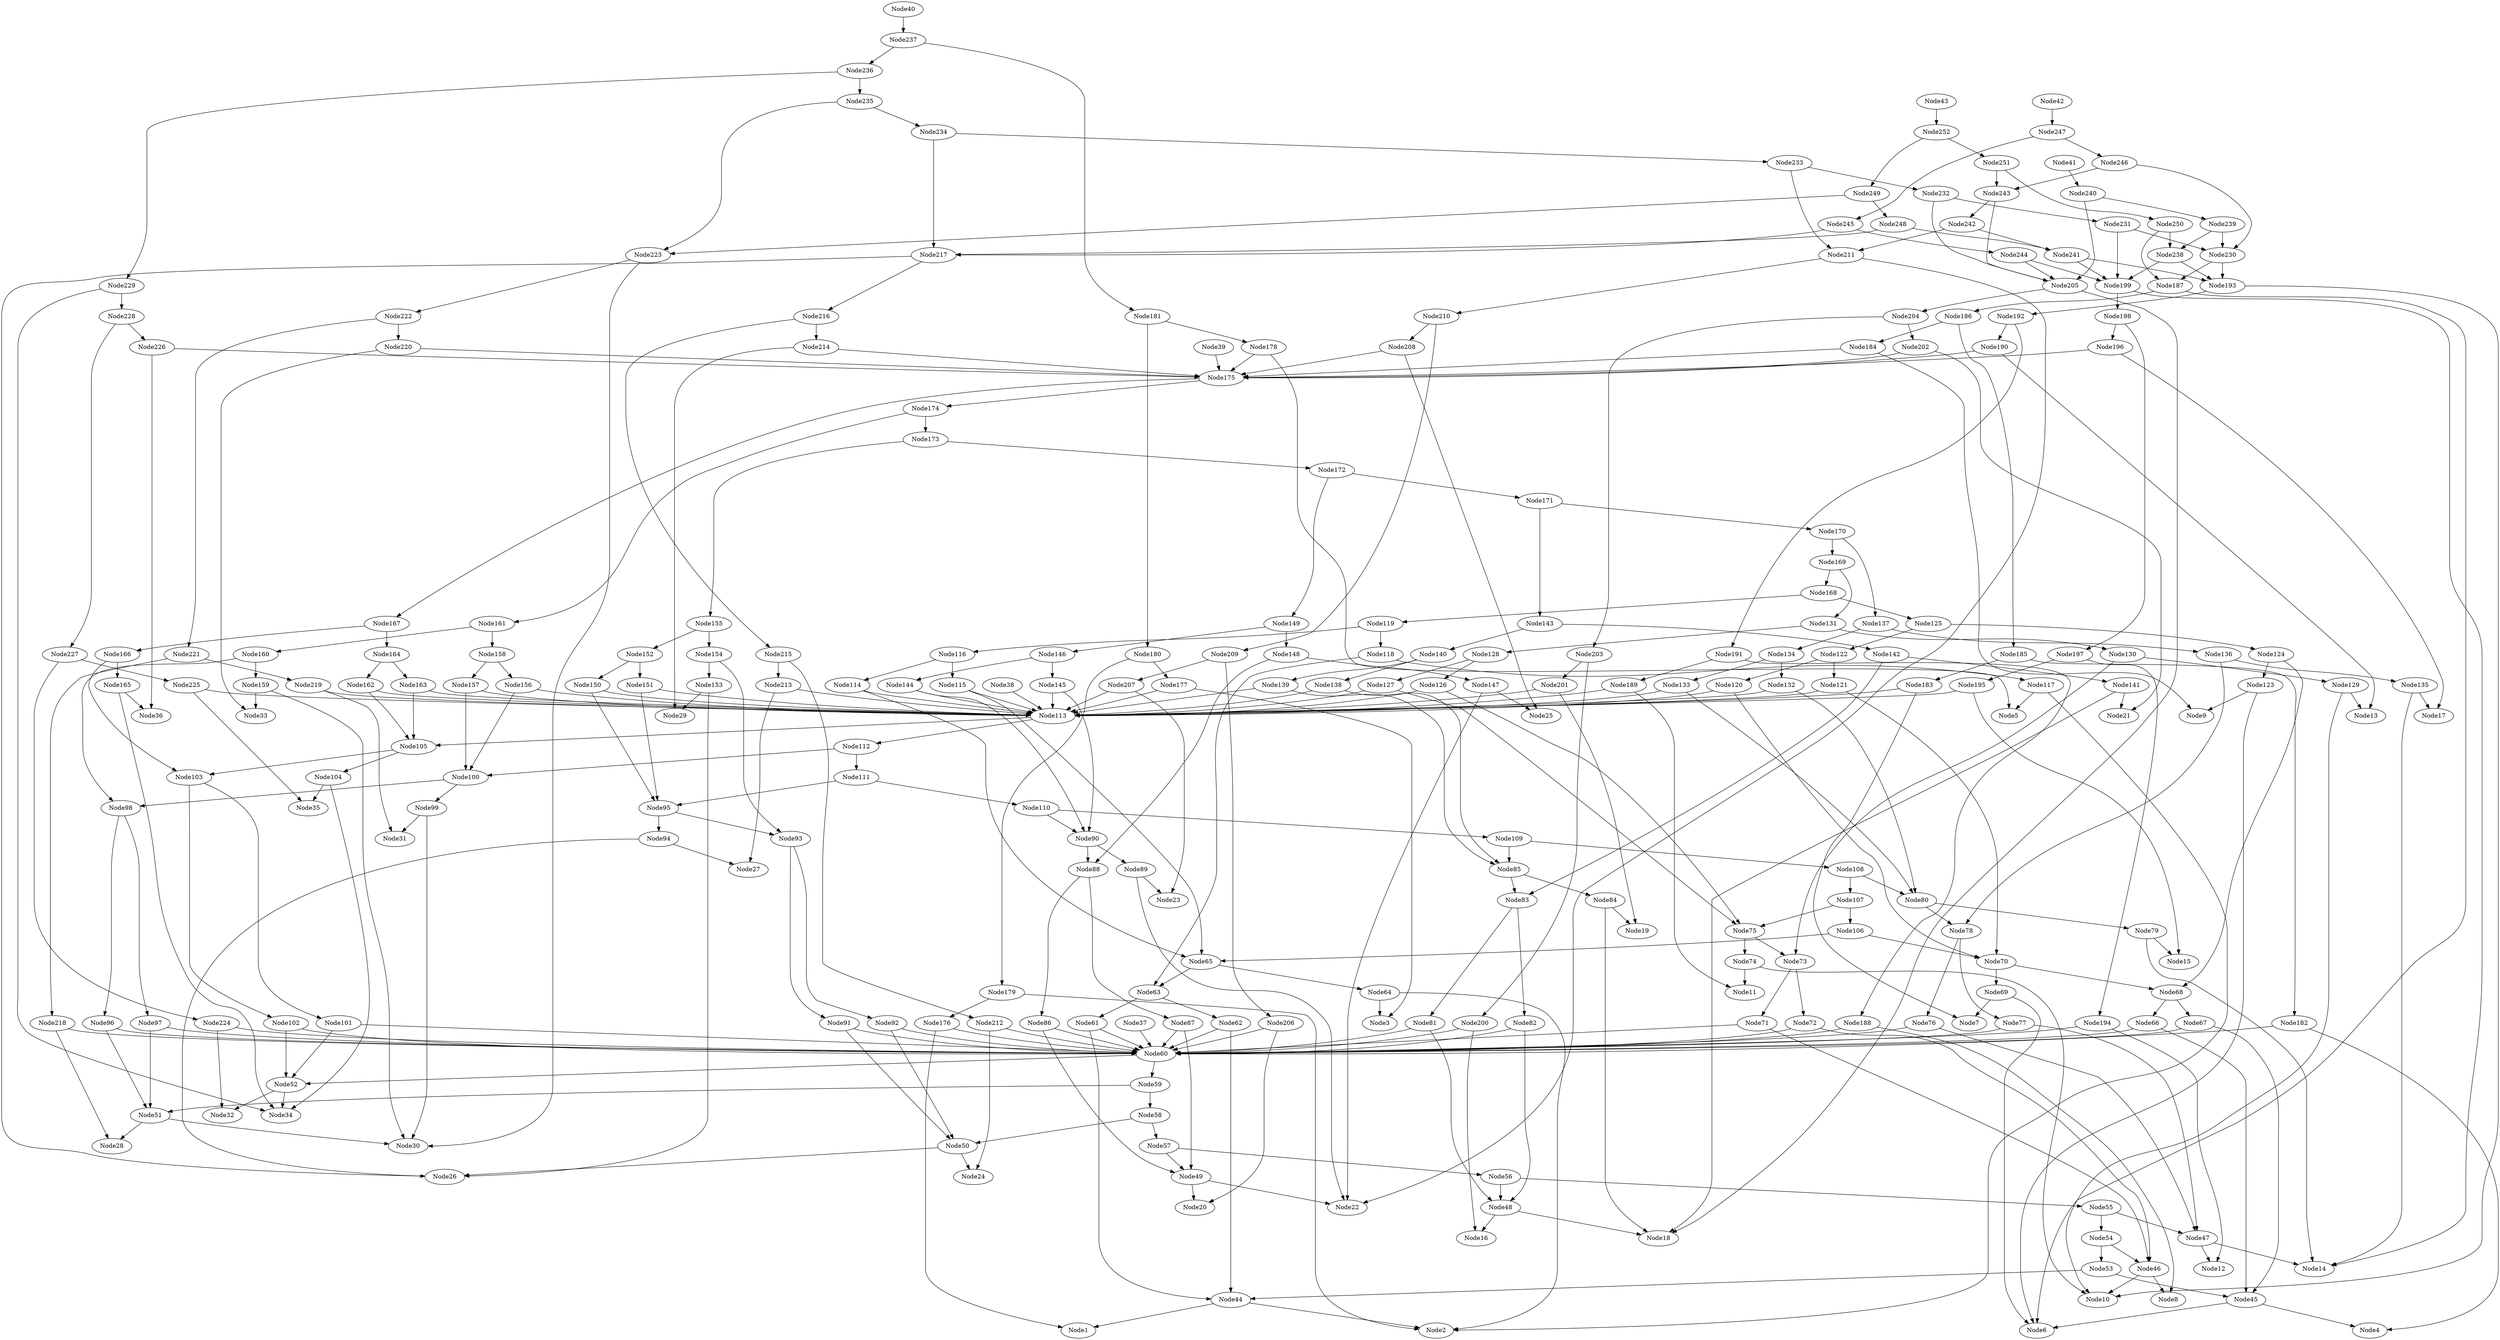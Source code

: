 # Network structure generated by ABC

digraph network {

Node37 -> Node60 [style = solid];
Node38 -> Node113 [style = solid];
Node39 -> Node175 [style = solid];
Node40 -> Node237 [style = solid];
Node41 -> Node240 [style = solid];
Node42 -> Node247 [style = solid];
Node43 -> Node252 [style = solid];
Node44 -> Node1 [style = solid];
Node44 -> Node2 [style = solid];
Node45 -> Node4 [style = solid];
Node45 -> Node6 [style = solid];
Node46 -> Node8 [style = solid];
Node46 -> Node10 [style = solid];
Node47 -> Node12 [style = solid];
Node47 -> Node14 [style = solid];
Node48 -> Node16 [style = solid];
Node48 -> Node18 [style = solid];
Node49 -> Node20 [style = solid];
Node49 -> Node22 [style = solid];
Node50 -> Node24 [style = solid];
Node50 -> Node26 [style = solid];
Node51 -> Node28 [style = solid];
Node51 -> Node30 [style = solid];
Node52 -> Node32 [style = solid];
Node52 -> Node34 [style = solid];
Node53 -> Node44 [style = solid];
Node53 -> Node45 [style = solid];
Node54 -> Node46 [style = solid];
Node54 -> Node53 [style = solid];
Node55 -> Node47 [style = solid];
Node55 -> Node54 [style = solid];
Node56 -> Node48 [style = solid];
Node56 -> Node55 [style = solid];
Node57 -> Node49 [style = solid];
Node57 -> Node56 [style = solid];
Node58 -> Node50 [style = solid];
Node58 -> Node57 [style = solid];
Node59 -> Node51 [style = solid];
Node59 -> Node58 [style = solid];
Node60 -> Node52 [style = solid];
Node60 -> Node59 [style = solid];
Node61 -> Node44 [style = solid];
Node61 -> Node60 [style = solid];
Node62 -> Node44 [style = solid];
Node62 -> Node60 [style = solid];
Node63 -> Node61 [style = solid];
Node63 -> Node62 [style = solid];
Node64 -> Node2 [style = solid];
Node64 -> Node3 [style = solid];
Node65 -> Node63 [style = solid];
Node65 -> Node64 [style = solid];
Node66 -> Node45 [style = solid];
Node66 -> Node60 [style = solid];
Node67 -> Node45 [style = solid];
Node67 -> Node60 [style = solid];
Node68 -> Node66 [style = solid];
Node68 -> Node67 [style = solid];
Node69 -> Node6 [style = solid];
Node69 -> Node7 [style = solid];
Node70 -> Node68 [style = solid];
Node70 -> Node69 [style = solid];
Node71 -> Node46 [style = solid];
Node71 -> Node60 [style = solid];
Node72 -> Node46 [style = solid];
Node72 -> Node60 [style = solid];
Node73 -> Node71 [style = solid];
Node73 -> Node72 [style = solid];
Node74 -> Node10 [style = solid];
Node74 -> Node11 [style = solid];
Node75 -> Node73 [style = solid];
Node75 -> Node74 [style = solid];
Node76 -> Node47 [style = solid];
Node76 -> Node60 [style = solid];
Node77 -> Node47 [style = solid];
Node77 -> Node60 [style = solid];
Node78 -> Node76 [style = solid];
Node78 -> Node77 [style = solid];
Node79 -> Node14 [style = solid];
Node79 -> Node15 [style = solid];
Node80 -> Node78 [style = solid];
Node80 -> Node79 [style = solid];
Node81 -> Node48 [style = solid];
Node81 -> Node60 [style = solid];
Node82 -> Node48 [style = solid];
Node82 -> Node60 [style = solid];
Node83 -> Node81 [style = solid];
Node83 -> Node82 [style = solid];
Node84 -> Node18 [style = solid];
Node84 -> Node19 [style = solid];
Node85 -> Node83 [style = solid];
Node85 -> Node84 [style = solid];
Node86 -> Node49 [style = solid];
Node86 -> Node60 [style = solid];
Node87 -> Node49 [style = solid];
Node87 -> Node60 [style = solid];
Node88 -> Node86 [style = solid];
Node88 -> Node87 [style = solid];
Node89 -> Node22 [style = solid];
Node89 -> Node23 [style = solid];
Node90 -> Node88 [style = solid];
Node90 -> Node89 [style = solid];
Node91 -> Node50 [style = solid];
Node91 -> Node60 [style = solid];
Node92 -> Node50 [style = solid];
Node92 -> Node60 [style = solid];
Node93 -> Node91 [style = solid];
Node93 -> Node92 [style = solid];
Node94 -> Node26 [style = solid];
Node94 -> Node27 [style = solid];
Node95 -> Node93 [style = solid];
Node95 -> Node94 [style = solid];
Node96 -> Node51 [style = solid];
Node96 -> Node60 [style = solid];
Node97 -> Node51 [style = solid];
Node97 -> Node60 [style = solid];
Node98 -> Node96 [style = solid];
Node98 -> Node97 [style = solid];
Node99 -> Node30 [style = solid];
Node99 -> Node31 [style = solid];
Node100 -> Node98 [style = solid];
Node100 -> Node99 [style = solid];
Node101 -> Node52 [style = solid];
Node101 -> Node60 [style = solid];
Node102 -> Node52 [style = solid];
Node102 -> Node60 [style = solid];
Node103 -> Node101 [style = solid];
Node103 -> Node102 [style = solid];
Node104 -> Node34 [style = solid];
Node104 -> Node35 [style = solid];
Node105 -> Node103 [style = solid];
Node105 -> Node104 [style = solid];
Node106 -> Node65 [style = solid];
Node106 -> Node70 [style = solid];
Node107 -> Node75 [style = solid];
Node107 -> Node106 [style = solid];
Node108 -> Node80 [style = solid];
Node108 -> Node107 [style = solid];
Node109 -> Node85 [style = solid];
Node109 -> Node108 [style = solid];
Node110 -> Node90 [style = solid];
Node110 -> Node109 [style = solid];
Node111 -> Node95 [style = solid];
Node111 -> Node110 [style = solid];
Node112 -> Node100 [style = solid];
Node112 -> Node111 [style = solid];
Node113 -> Node105 [style = solid];
Node113 -> Node112 [style = solid];
Node114 -> Node65 [style = solid];
Node114 -> Node113 [style = solid];
Node115 -> Node65 [style = solid];
Node115 -> Node113 [style = solid];
Node116 -> Node114 [style = solid];
Node116 -> Node115 [style = solid];
Node117 -> Node2 [style = solid];
Node117 -> Node5 [style = solid];
Node118 -> Node63 [style = solid];
Node118 -> Node117 [style = solid];
Node119 -> Node116 [style = solid];
Node119 -> Node118 [style = solid];
Node120 -> Node70 [style = solid];
Node120 -> Node113 [style = solid];
Node121 -> Node70 [style = solid];
Node121 -> Node113 [style = solid];
Node122 -> Node120 [style = solid];
Node122 -> Node121 [style = solid];
Node123 -> Node6 [style = solid];
Node123 -> Node9 [style = solid];
Node124 -> Node68 [style = solid];
Node124 -> Node123 [style = solid];
Node125 -> Node122 [style = solid];
Node125 -> Node124 [style = solid];
Node126 -> Node75 [style = solid];
Node126 -> Node113 [style = solid];
Node127 -> Node75 [style = solid];
Node127 -> Node113 [style = solid];
Node128 -> Node126 [style = solid];
Node128 -> Node127 [style = solid];
Node129 -> Node10 [style = solid];
Node129 -> Node13 [style = solid];
Node130 -> Node73 [style = solid];
Node130 -> Node129 [style = solid];
Node131 -> Node128 [style = solid];
Node131 -> Node130 [style = solid];
Node132 -> Node80 [style = solid];
Node132 -> Node113 [style = solid];
Node133 -> Node80 [style = solid];
Node133 -> Node113 [style = solid];
Node134 -> Node132 [style = solid];
Node134 -> Node133 [style = solid];
Node135 -> Node14 [style = solid];
Node135 -> Node17 [style = solid];
Node136 -> Node78 [style = solid];
Node136 -> Node135 [style = solid];
Node137 -> Node134 [style = solid];
Node137 -> Node136 [style = solid];
Node138 -> Node85 [style = solid];
Node138 -> Node113 [style = solid];
Node139 -> Node85 [style = solid];
Node139 -> Node113 [style = solid];
Node140 -> Node138 [style = solid];
Node140 -> Node139 [style = solid];
Node141 -> Node18 [style = solid];
Node141 -> Node21 [style = solid];
Node142 -> Node83 [style = solid];
Node142 -> Node141 [style = solid];
Node143 -> Node140 [style = solid];
Node143 -> Node142 [style = solid];
Node144 -> Node90 [style = solid];
Node144 -> Node113 [style = solid];
Node145 -> Node90 [style = solid];
Node145 -> Node113 [style = solid];
Node146 -> Node144 [style = solid];
Node146 -> Node145 [style = solid];
Node147 -> Node22 [style = solid];
Node147 -> Node25 [style = solid];
Node148 -> Node88 [style = solid];
Node148 -> Node147 [style = solid];
Node149 -> Node146 [style = solid];
Node149 -> Node148 [style = solid];
Node150 -> Node95 [style = solid];
Node150 -> Node113 [style = solid];
Node151 -> Node95 [style = solid];
Node151 -> Node113 [style = solid];
Node152 -> Node150 [style = solid];
Node152 -> Node151 [style = solid];
Node153 -> Node26 [style = solid];
Node153 -> Node29 [style = solid];
Node154 -> Node93 [style = solid];
Node154 -> Node153 [style = solid];
Node155 -> Node152 [style = solid];
Node155 -> Node154 [style = solid];
Node156 -> Node100 [style = solid];
Node156 -> Node113 [style = solid];
Node157 -> Node100 [style = solid];
Node157 -> Node113 [style = solid];
Node158 -> Node156 [style = solid];
Node158 -> Node157 [style = solid];
Node159 -> Node30 [style = solid];
Node159 -> Node33 [style = solid];
Node160 -> Node98 [style = solid];
Node160 -> Node159 [style = solid];
Node161 -> Node158 [style = solid];
Node161 -> Node160 [style = solid];
Node162 -> Node105 [style = solid];
Node162 -> Node113 [style = solid];
Node163 -> Node105 [style = solid];
Node163 -> Node113 [style = solid];
Node164 -> Node162 [style = solid];
Node164 -> Node163 [style = solid];
Node165 -> Node34 [style = solid];
Node165 -> Node36 [style = solid];
Node166 -> Node103 [style = solid];
Node166 -> Node165 [style = solid];
Node167 -> Node164 [style = solid];
Node167 -> Node166 [style = solid];
Node168 -> Node119 [style = solid];
Node168 -> Node125 [style = solid];
Node169 -> Node131 [style = solid];
Node169 -> Node168 [style = solid];
Node170 -> Node137 [style = solid];
Node170 -> Node169 [style = solid];
Node171 -> Node143 [style = solid];
Node171 -> Node170 [style = solid];
Node172 -> Node149 [style = solid];
Node172 -> Node171 [style = solid];
Node173 -> Node155 [style = solid];
Node173 -> Node172 [style = solid];
Node174 -> Node161 [style = solid];
Node174 -> Node173 [style = solid];
Node175 -> Node167 [style = solid];
Node175 -> Node174 [style = solid];
Node176 -> Node1 [style = solid];
Node176 -> Node60 [style = solid];
Node177 -> Node3 [style = solid];
Node177 -> Node113 [style = solid];
Node178 -> Node5 [style = solid];
Node178 -> Node175 [style = solid];
Node179 -> Node2 [style = solid];
Node179 -> Node176 [style = solid];
Node180 -> Node177 [style = solid];
Node180 -> Node179 [style = solid];
Node181 -> Node178 [style = solid];
Node181 -> Node180 [style = solid];
Node182 -> Node4 [style = solid];
Node182 -> Node60 [style = solid];
Node183 -> Node7 [style = solid];
Node183 -> Node113 [style = solid];
Node184 -> Node9 [style = solid];
Node184 -> Node175 [style = solid];
Node185 -> Node182 [style = solid];
Node185 -> Node183 [style = solid];
Node186 -> Node184 [style = solid];
Node186 -> Node185 [style = solid];
Node187 -> Node6 [style = solid];
Node187 -> Node186 [style = solid];
Node188 -> Node8 [style = solid];
Node188 -> Node60 [style = solid];
Node189 -> Node11 [style = solid];
Node189 -> Node113 [style = solid];
Node190 -> Node13 [style = solid];
Node190 -> Node175 [style = solid];
Node191 -> Node188 [style = solid];
Node191 -> Node189 [style = solid];
Node192 -> Node190 [style = solid];
Node192 -> Node191 [style = solid];
Node193 -> Node10 [style = solid];
Node193 -> Node192 [style = solid];
Node194 -> Node12 [style = solid];
Node194 -> Node60 [style = solid];
Node195 -> Node15 [style = solid];
Node195 -> Node113 [style = solid];
Node196 -> Node17 [style = solid];
Node196 -> Node175 [style = solid];
Node197 -> Node194 [style = solid];
Node197 -> Node195 [style = solid];
Node198 -> Node196 [style = solid];
Node198 -> Node197 [style = solid];
Node199 -> Node14 [style = solid];
Node199 -> Node198 [style = solid];
Node200 -> Node16 [style = solid];
Node200 -> Node60 [style = solid];
Node201 -> Node19 [style = solid];
Node201 -> Node113 [style = solid];
Node202 -> Node21 [style = solid];
Node202 -> Node175 [style = solid];
Node203 -> Node200 [style = solid];
Node203 -> Node201 [style = solid];
Node204 -> Node202 [style = solid];
Node204 -> Node203 [style = solid];
Node205 -> Node18 [style = solid];
Node205 -> Node204 [style = solid];
Node206 -> Node20 [style = solid];
Node206 -> Node60 [style = solid];
Node207 -> Node23 [style = solid];
Node207 -> Node113 [style = solid];
Node208 -> Node25 [style = solid];
Node208 -> Node175 [style = solid];
Node209 -> Node206 [style = solid];
Node209 -> Node207 [style = solid];
Node210 -> Node208 [style = solid];
Node210 -> Node209 [style = solid];
Node211 -> Node22 [style = solid];
Node211 -> Node210 [style = solid];
Node212 -> Node24 [style = solid];
Node212 -> Node60 [style = solid];
Node213 -> Node27 [style = solid];
Node213 -> Node113 [style = solid];
Node214 -> Node29 [style = solid];
Node214 -> Node175 [style = solid];
Node215 -> Node212 [style = solid];
Node215 -> Node213 [style = solid];
Node216 -> Node214 [style = solid];
Node216 -> Node215 [style = solid];
Node217 -> Node26 [style = solid];
Node217 -> Node216 [style = solid];
Node218 -> Node28 [style = solid];
Node218 -> Node60 [style = solid];
Node219 -> Node31 [style = solid];
Node219 -> Node113 [style = solid];
Node220 -> Node33 [style = solid];
Node220 -> Node175 [style = solid];
Node221 -> Node218 [style = solid];
Node221 -> Node219 [style = solid];
Node222 -> Node220 [style = solid];
Node222 -> Node221 [style = solid];
Node223 -> Node30 [style = solid];
Node223 -> Node222 [style = solid];
Node224 -> Node32 [style = solid];
Node224 -> Node60 [style = solid];
Node225 -> Node35 [style = solid];
Node225 -> Node113 [style = solid];
Node226 -> Node36 [style = solid];
Node226 -> Node175 [style = solid];
Node227 -> Node224 [style = solid];
Node227 -> Node225 [style = solid];
Node228 -> Node226 [style = solid];
Node228 -> Node227 [style = solid];
Node229 -> Node34 [style = solid];
Node229 -> Node228 [style = solid];
Node230 -> Node187 [style = solid];
Node230 -> Node193 [style = solid];
Node231 -> Node199 [style = solid];
Node231 -> Node230 [style = solid];
Node232 -> Node205 [style = solid];
Node232 -> Node231 [style = solid];
Node233 -> Node211 [style = solid];
Node233 -> Node232 [style = solid];
Node234 -> Node217 [style = solid];
Node234 -> Node233 [style = solid];
Node235 -> Node223 [style = solid];
Node235 -> Node234 [style = solid];
Node236 -> Node229 [style = solid];
Node236 -> Node235 [style = solid];
Node237 -> Node181 [style = solid];
Node237 -> Node236 [style = solid];
Node238 -> Node193 [style = solid];
Node238 -> Node199 [style = solid];
Node239 -> Node230 [style = solid];
Node239 -> Node238 [style = solid];
Node240 -> Node205 [style = solid];
Node240 -> Node239 [style = solid];
Node241 -> Node193 [style = solid];
Node241 -> Node199 [style = solid];
Node242 -> Node211 [style = solid];
Node242 -> Node241 [style = solid];
Node243 -> Node205 [style = solid];
Node243 -> Node242 [style = solid];
Node244 -> Node199 [style = solid];
Node244 -> Node205 [style = solid];
Node245 -> Node217 [style = solid];
Node245 -> Node244 [style = solid];
Node246 -> Node230 [style = solid];
Node246 -> Node243 [style = solid];
Node247 -> Node245 [style = solid];
Node247 -> Node246 [style = solid];
Node248 -> Node217 [style = solid];
Node248 -> Node241 [style = solid];
Node249 -> Node223 [style = solid];
Node249 -> Node248 [style = solid];
Node250 -> Node187 [style = solid];
Node250 -> Node238 [style = solid];
Node251 -> Node243 [style = solid];
Node251 -> Node250 [style = solid];
Node252 -> Node249 [style = solid];
Node252 -> Node251 [style = solid];
}

